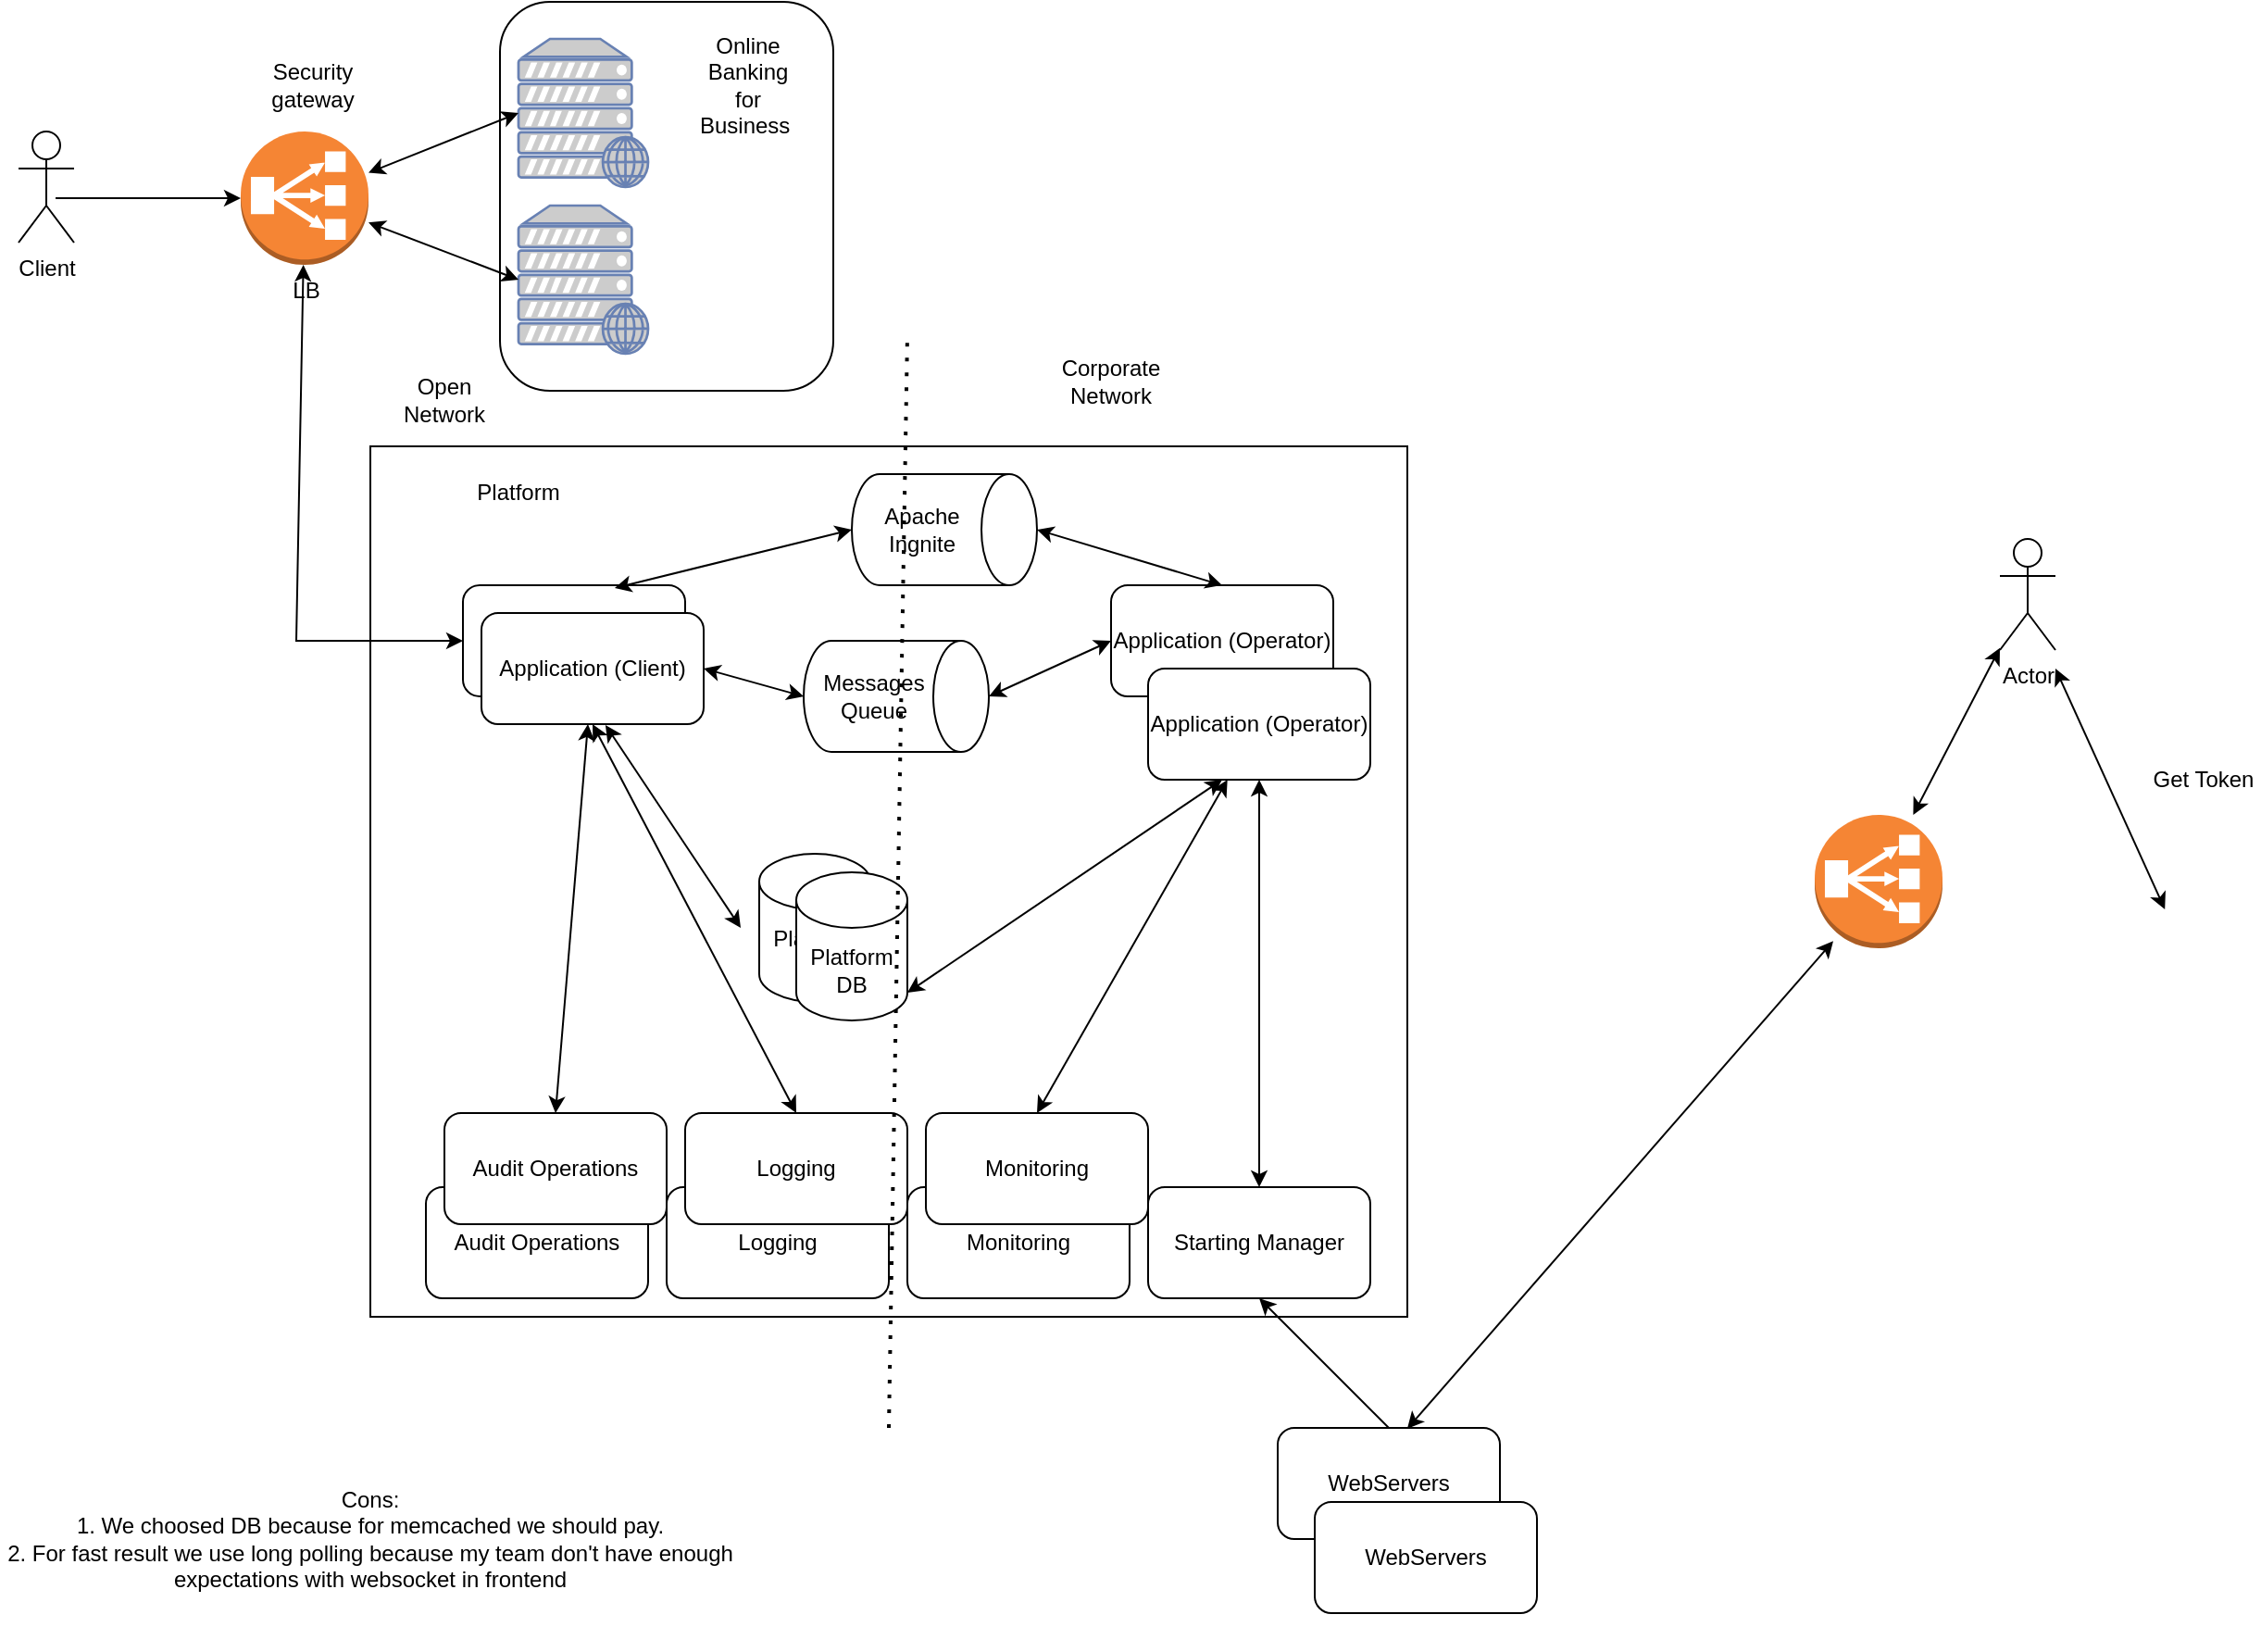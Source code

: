 <mxfile version="18.0.3" type="github"><diagram id="IJcPbvqN_5tJXm0ajkGB" name="Page-1"><mxGraphModel dx="1298" dy="756" grid="1" gridSize="10" guides="1" tooltips="1" connect="1" arrows="1" fold="1" page="1" pageScale="1" pageWidth="827" pageHeight="1169" math="0" shadow="0"><root><mxCell id="0"/><mxCell id="1" parent="0"/><mxCell id="iYBUeNaVn1IIWf48mAUe-12" value="" style="rounded=1;whiteSpace=wrap;html=1;" vertex="1" parent="1"><mxGeometry x="310" y="240" width="180" height="210" as="geometry"/></mxCell><mxCell id="iYBUeNaVn1IIWf48mAUe-1" value="Client" style="shape=umlActor;verticalLabelPosition=bottom;verticalAlign=top;html=1;outlineConnect=0;" vertex="1" parent="1"><mxGeometry x="50" y="310" width="30" height="60" as="geometry"/></mxCell><mxCell id="iYBUeNaVn1IIWf48mAUe-4" value="LB" style="outlineConnect=0;dashed=0;verticalLabelPosition=bottom;verticalAlign=top;align=center;html=1;shape=mxgraph.aws3.classic_load_balancer;fillColor=#F58534;gradientColor=none;" vertex="1" parent="1"><mxGeometry x="170" y="310" width="69" height="72" as="geometry"/></mxCell><mxCell id="iYBUeNaVn1IIWf48mAUe-5" value="" style="endArrow=classic;html=1;rounded=0;" edge="1" parent="1" target="iYBUeNaVn1IIWf48mAUe-4"><mxGeometry width="50" height="50" relative="1" as="geometry"><mxPoint x="70" y="346" as="sourcePoint"/><mxPoint x="440" y="280" as="targetPoint"/></mxGeometry></mxCell><mxCell id="iYBUeNaVn1IIWf48mAUe-7" value="" style="fontColor=#0066CC;verticalAlign=top;verticalLabelPosition=bottom;labelPosition=center;align=center;html=1;outlineConnect=0;fillColor=#CCCCCC;strokeColor=#6881B3;gradientColor=none;gradientDirection=north;strokeWidth=2;shape=mxgraph.networks.web_server;" vertex="1" parent="1"><mxGeometry x="320" y="260" width="70" height="80" as="geometry"/></mxCell><mxCell id="iYBUeNaVn1IIWf48mAUe-8" value="" style="fontColor=#0066CC;verticalAlign=top;verticalLabelPosition=bottom;labelPosition=center;align=center;html=1;outlineConnect=0;fillColor=#CCCCCC;strokeColor=#6881B3;gradientColor=none;gradientDirection=north;strokeWidth=2;shape=mxgraph.networks.web_server;" vertex="1" parent="1"><mxGeometry x="320" y="350" width="70" height="80" as="geometry"/></mxCell><mxCell id="iYBUeNaVn1IIWf48mAUe-10" value="" style="endArrow=classic;startArrow=classic;html=1;rounded=0;entryX=0;entryY=0.5;entryDx=0;entryDy=0;entryPerimeter=0;" edge="1" parent="1" source="iYBUeNaVn1IIWf48mAUe-4" target="iYBUeNaVn1IIWf48mAUe-7"><mxGeometry width="50" height="50" relative="1" as="geometry"><mxPoint x="390" y="330" as="sourcePoint"/><mxPoint x="440" y="280" as="targetPoint"/></mxGeometry></mxCell><mxCell id="iYBUeNaVn1IIWf48mAUe-11" value="" style="endArrow=classic;startArrow=classic;html=1;rounded=0;entryX=0;entryY=0.5;entryDx=0;entryDy=0;entryPerimeter=0;" edge="1" parent="1" source="iYBUeNaVn1IIWf48mAUe-4" target="iYBUeNaVn1IIWf48mAUe-8"><mxGeometry width="50" height="50" relative="1" as="geometry"><mxPoint x="249" y="342.26" as="sourcePoint"/><mxPoint x="330" y="310" as="targetPoint"/></mxGeometry></mxCell><mxCell id="iYBUeNaVn1IIWf48mAUe-13" value="Online Banking for Business&amp;nbsp;" style="text;html=1;strokeColor=none;fillColor=none;align=center;verticalAlign=middle;whiteSpace=wrap;rounded=0;" vertex="1" parent="1"><mxGeometry x="414" y="270" width="60" height="30" as="geometry"/></mxCell><mxCell id="iYBUeNaVn1IIWf48mAUe-14" value="" style="rounded=0;whiteSpace=wrap;html=1;" vertex="1" parent="1"><mxGeometry x="240" y="480" width="560" height="470" as="geometry"/></mxCell><mxCell id="iYBUeNaVn1IIWf48mAUe-15" value="Platform" style="text;html=1;strokeColor=none;fillColor=none;align=center;verticalAlign=middle;whiteSpace=wrap;rounded=0;" vertex="1" parent="1"><mxGeometry x="290" y="490" width="60" height="30" as="geometry"/></mxCell><mxCell id="iYBUeNaVn1IIWf48mAUe-16" style="edgeStyle=orthogonalEdgeStyle;rounded=0;orthogonalLoop=1;jettySize=auto;html=1;exitX=0.5;exitY=1;exitDx=0;exitDy=0;" edge="1" parent="1" source="iYBUeNaVn1IIWf48mAUe-15" target="iYBUeNaVn1IIWf48mAUe-15"><mxGeometry relative="1" as="geometry"/></mxCell><mxCell id="iYBUeNaVn1IIWf48mAUe-17" value="Application (Client)" style="rounded=1;whiteSpace=wrap;html=1;" vertex="1" parent="1"><mxGeometry x="290" y="555" width="120" height="60" as="geometry"/></mxCell><mxCell id="iYBUeNaVn1IIWf48mAUe-18" value="Application (Client)" style="rounded=1;whiteSpace=wrap;html=1;" vertex="1" parent="1"><mxGeometry x="300" y="570" width="120" height="60" as="geometry"/></mxCell><mxCell id="iYBUeNaVn1IIWf48mAUe-19" value="" style="endArrow=classic;startArrow=classic;html=1;rounded=0;exitX=0;exitY=0.5;exitDx=0;exitDy=0;" edge="1" parent="1" source="iYBUeNaVn1IIWf48mAUe-17" target="iYBUeNaVn1IIWf48mAUe-4"><mxGeometry width="50" height="50" relative="1" as="geometry"><mxPoint x="570" y="580" as="sourcePoint"/><mxPoint x="620" y="530" as="targetPoint"/><Array as="points"><mxPoint x="200" y="585"/></Array></mxGeometry></mxCell><mxCell id="iYBUeNaVn1IIWf48mAUe-20" value="Application (Operator)" style="rounded=1;whiteSpace=wrap;html=1;" vertex="1" parent="1"><mxGeometry x="640" y="555" width="120" height="60" as="geometry"/></mxCell><mxCell id="iYBUeNaVn1IIWf48mAUe-21" value="Application (Operator)" style="rounded=1;whiteSpace=wrap;html=1;" vertex="1" parent="1"><mxGeometry x="660" y="600" width="120" height="60" as="geometry"/></mxCell><mxCell id="iYBUeNaVn1IIWf48mAUe-22" value="Messages Queue" style="shape=cylinder3;whiteSpace=wrap;html=1;boundedLbl=1;backgroundOutline=1;size=15;direction=south;" vertex="1" parent="1"><mxGeometry x="474" y="585" width="100" height="60" as="geometry"/></mxCell><mxCell id="iYBUeNaVn1IIWf48mAUe-23" value="" style="endArrow=classic;startArrow=classic;html=1;rounded=0;exitX=0.5;exitY=1;exitDx=0;exitDy=0;exitPerimeter=0;entryX=1;entryY=0.5;entryDx=0;entryDy=0;" edge="1" parent="1" source="iYBUeNaVn1IIWf48mAUe-22" target="iYBUeNaVn1IIWf48mAUe-18"><mxGeometry width="50" height="50" relative="1" as="geometry"><mxPoint x="570" y="570" as="sourcePoint"/><mxPoint x="620" y="520" as="targetPoint"/></mxGeometry></mxCell><mxCell id="iYBUeNaVn1IIWf48mAUe-24" value="" style="endArrow=classic;startArrow=classic;html=1;rounded=0;entryX=1;entryY=0.5;entryDx=0;entryDy=0;exitX=0;exitY=0.5;exitDx=0;exitDy=0;" edge="1" parent="1" source="iYBUeNaVn1IIWf48mAUe-20"><mxGeometry width="50" height="50" relative="1" as="geometry"><mxPoint x="628" y="630" as="sourcePoint"/><mxPoint x="574" y="615" as="targetPoint"/></mxGeometry></mxCell><mxCell id="iYBUeNaVn1IIWf48mAUe-25" value="Platform DB" style="shape=cylinder3;whiteSpace=wrap;html=1;boundedLbl=1;backgroundOutline=1;size=15;" vertex="1" parent="1"><mxGeometry x="450" y="700" width="60" height="80" as="geometry"/></mxCell><mxCell id="iYBUeNaVn1IIWf48mAUe-26" value="Platform DB" style="shape=cylinder3;whiteSpace=wrap;html=1;boundedLbl=1;backgroundOutline=1;size=15;" vertex="1" parent="1"><mxGeometry x="470" y="710" width="60" height="80" as="geometry"/></mxCell><mxCell id="iYBUeNaVn1IIWf48mAUe-28" value="" style="endArrow=classic;startArrow=classic;html=1;rounded=0;exitX=0;exitY=0.5;exitDx=0;exitDy=0;entryX=0.558;entryY=1.008;entryDx=0;entryDy=0;entryPerimeter=0;" edge="1" parent="1" target="iYBUeNaVn1IIWf48mAUe-18"><mxGeometry width="50" height="50" relative="1" as="geometry"><mxPoint x="440" y="740" as="sourcePoint"/><mxPoint x="620" y="510" as="targetPoint"/></mxGeometry></mxCell><mxCell id="iYBUeNaVn1IIWf48mAUe-35" value="" style="endArrow=classic;startArrow=classic;html=1;rounded=0;exitX=1;exitY=1;exitDx=0;exitDy=-15;entryX=0.558;entryY=1.008;entryDx=0;entryDy=0;entryPerimeter=0;exitPerimeter=0;" edge="1" parent="1" source="iYBUeNaVn1IIWf48mAUe-26"><mxGeometry width="50" height="50" relative="1" as="geometry"><mxPoint x="773.04" y="769.52" as="sourcePoint"/><mxPoint x="700" y="660" as="targetPoint"/></mxGeometry></mxCell><mxCell id="iYBUeNaVn1IIWf48mAUe-36" value="Audit Operations" style="rounded=1;whiteSpace=wrap;html=1;" vertex="1" parent="1"><mxGeometry x="270" y="880" width="120" height="60" as="geometry"/></mxCell><mxCell id="iYBUeNaVn1IIWf48mAUe-37" value="Logging" style="rounded=1;whiteSpace=wrap;html=1;" vertex="1" parent="1"><mxGeometry x="400" y="880" width="120" height="60" as="geometry"/></mxCell><mxCell id="iYBUeNaVn1IIWf48mAUe-38" value="Monitoring" style="rounded=1;whiteSpace=wrap;html=1;" vertex="1" parent="1"><mxGeometry x="530" y="880" width="120" height="60" as="geometry"/></mxCell><mxCell id="iYBUeNaVn1IIWf48mAUe-39" value="Starting Manager" style="rounded=1;whiteSpace=wrap;html=1;" vertex="1" parent="1"><mxGeometry x="660" y="880" width="120" height="60" as="geometry"/></mxCell><mxCell id="iYBUeNaVn1IIWf48mAUe-40" value="Apache Ingnite" style="shape=cylinder3;whiteSpace=wrap;html=1;boundedLbl=1;backgroundOutline=1;size=15;direction=south;" vertex="1" parent="1"><mxGeometry x="500" y="495" width="100" height="60" as="geometry"/></mxCell><mxCell id="iYBUeNaVn1IIWf48mAUe-41" value="" style="endArrow=classic;startArrow=classic;html=1;rounded=0;exitX=0.5;exitY=1;exitDx=0;exitDy=0;exitPerimeter=0;entryX=0.683;entryY=0.025;entryDx=0;entryDy=0;entryPerimeter=0;" edge="1" parent="1" source="iYBUeNaVn1IIWf48mAUe-40" target="iYBUeNaVn1IIWf48mAUe-17"><mxGeometry width="50" height="50" relative="1" as="geometry"><mxPoint x="484" y="625" as="sourcePoint"/><mxPoint x="430" y="610" as="targetPoint"/></mxGeometry></mxCell><mxCell id="iYBUeNaVn1IIWf48mAUe-42" value="" style="endArrow=classic;startArrow=classic;html=1;rounded=0;exitX=0.5;exitY=0;exitDx=0;exitDy=0;entryX=0.5;entryY=0;entryDx=0;entryDy=0;entryPerimeter=0;" edge="1" parent="1" source="iYBUeNaVn1IIWf48mAUe-20" target="iYBUeNaVn1IIWf48mAUe-40"><mxGeometry width="50" height="50" relative="1" as="geometry"><mxPoint x="510" y="535" as="sourcePoint"/><mxPoint x="381.96" y="566.5" as="targetPoint"/></mxGeometry></mxCell><mxCell id="iYBUeNaVn1IIWf48mAUe-44" value="WebServers" style="rounded=1;whiteSpace=wrap;html=1;" vertex="1" parent="1"><mxGeometry x="730" y="1010" width="120" height="60" as="geometry"/></mxCell><mxCell id="iYBUeNaVn1IIWf48mAUe-45" value="" style="endArrow=classic;html=1;rounded=0;entryX=0.583;entryY=0.008;entryDx=0;entryDy=0;entryPerimeter=0;startArrow=classic;startFill=1;" edge="1" parent="1" target="iYBUeNaVn1IIWf48mAUe-44"><mxGeometry width="50" height="50" relative="1" as="geometry"><mxPoint x="1030" y="747.169" as="sourcePoint"/><mxPoint x="1040" y="780" as="targetPoint"/></mxGeometry></mxCell><mxCell id="iYBUeNaVn1IIWf48mAUe-46" value="" style="endArrow=classic;html=1;rounded=0;exitX=0.5;exitY=0;exitDx=0;exitDy=0;entryX=0.5;entryY=1;entryDx=0;entryDy=0;" edge="1" parent="1" source="iYBUeNaVn1IIWf48mAUe-44" target="iYBUeNaVn1IIWf48mAUe-39"><mxGeometry width="50" height="50" relative="1" as="geometry"><mxPoint x="740" y="840" as="sourcePoint"/><mxPoint x="790" y="790" as="targetPoint"/></mxGeometry></mxCell><mxCell id="iYBUeNaVn1IIWf48mAUe-47" value="" style="endArrow=classic;html=1;rounded=0;exitX=0.5;exitY=0;exitDx=0;exitDy=0;startArrow=classic;startFill=1;" edge="1" parent="1" source="iYBUeNaVn1IIWf48mAUe-39" target="iYBUeNaVn1IIWf48mAUe-21"><mxGeometry width="50" height="50" relative="1" as="geometry"><mxPoint x="740" y="840" as="sourcePoint"/><mxPoint x="790" y="790" as="targetPoint"/></mxGeometry></mxCell><mxCell id="iYBUeNaVn1IIWf48mAUe-48" value="Audit Operations" style="rounded=1;whiteSpace=wrap;html=1;" vertex="1" parent="1"><mxGeometry x="280" y="840" width="120" height="60" as="geometry"/></mxCell><mxCell id="iYBUeNaVn1IIWf48mAUe-49" value="Logging" style="rounded=1;whiteSpace=wrap;html=1;" vertex="1" parent="1"><mxGeometry x="410" y="840" width="120" height="60" as="geometry"/></mxCell><mxCell id="iYBUeNaVn1IIWf48mAUe-50" value="Monitoring" style="rounded=1;whiteSpace=wrap;html=1;" vertex="1" parent="1"><mxGeometry x="540" y="840" width="120" height="60" as="geometry"/></mxCell><mxCell id="iYBUeNaVn1IIWf48mAUe-52" value="" style="endArrow=classic;startArrow=classic;html=1;rounded=0;exitX=0.5;exitY=0;exitDx=0;exitDy=0;" edge="1" parent="1" source="iYBUeNaVn1IIWf48mAUe-50" target="iYBUeNaVn1IIWf48mAUe-21"><mxGeometry width="50" height="50" relative="1" as="geometry"><mxPoint x="890" y="900" as="sourcePoint"/><mxPoint x="940" y="850" as="targetPoint"/></mxGeometry></mxCell><mxCell id="iYBUeNaVn1IIWf48mAUe-53" value="" style="endArrow=classic;startArrow=classic;html=1;rounded=0;exitX=0.5;exitY=0;exitDx=0;exitDy=0;entryX=0.5;entryY=1;entryDx=0;entryDy=0;" edge="1" parent="1" source="iYBUeNaVn1IIWf48mAUe-49" target="iYBUeNaVn1IIWf48mAUe-18"><mxGeometry width="50" height="50" relative="1" as="geometry"><mxPoint x="890" y="900" as="sourcePoint"/><mxPoint x="940" y="850" as="targetPoint"/></mxGeometry></mxCell><mxCell id="iYBUeNaVn1IIWf48mAUe-54" value="" style="endArrow=classic;startArrow=classic;html=1;rounded=0;exitX=0.5;exitY=0;exitDx=0;exitDy=0;" edge="1" parent="1" source="iYBUeNaVn1IIWf48mAUe-48" target="iYBUeNaVn1IIWf48mAUe-18"><mxGeometry width="50" height="50" relative="1" as="geometry"><mxPoint x="890" y="900" as="sourcePoint"/><mxPoint x="940" y="850" as="targetPoint"/></mxGeometry></mxCell><mxCell id="iYBUeNaVn1IIWf48mAUe-55" value="" style="endArrow=none;dashed=1;html=1;dashPattern=1 3;strokeWidth=2;rounded=0;" edge="1" parent="1"><mxGeometry width="50" height="50" relative="1" as="geometry"><mxPoint x="520" y="1010" as="sourcePoint"/><mxPoint x="530" y="420" as="targetPoint"/></mxGeometry></mxCell><mxCell id="iYBUeNaVn1IIWf48mAUe-56" value="Corporate Network" style="text;html=1;strokeColor=none;fillColor=none;align=center;verticalAlign=middle;whiteSpace=wrap;rounded=0;" vertex="1" parent="1"><mxGeometry x="610" y="430" width="60" height="30" as="geometry"/></mxCell><mxCell id="iYBUeNaVn1IIWf48mAUe-57" value="Open Network" style="text;html=1;strokeColor=none;fillColor=none;align=center;verticalAlign=middle;whiteSpace=wrap;rounded=0;" vertex="1" parent="1"><mxGeometry x="250" y="440" width="60" height="30" as="geometry"/></mxCell><mxCell id="iYBUeNaVn1IIWf48mAUe-58" value="Actor" style="shape=umlActor;verticalLabelPosition=bottom;verticalAlign=top;html=1;outlineConnect=0;rounded=0;" vertex="1" parent="1"><mxGeometry x="1120" y="530" width="30" height="60" as="geometry"/></mxCell><mxCell id="iYBUeNaVn1IIWf48mAUe-60" value="" style="outlineConnect=0;dashed=0;verticalLabelPosition=bottom;verticalAlign=top;align=center;html=1;shape=mxgraph.aws3.classic_load_balancer;fillColor=#F58534;gradientColor=none;rounded=0;" vertex="1" parent="1"><mxGeometry x="1020" y="679" width="69" height="72" as="geometry"/></mxCell><mxCell id="iYBUeNaVn1IIWf48mAUe-63" value="" style="endArrow=classic;html=1;rounded=0;startArrow=classic;startFill=1;" edge="1" parent="1" source="iYBUeNaVn1IIWf48mAUe-58" target="iYBUeNaVn1IIWf48mAUe-60"><mxGeometry width="50" height="50" relative="1" as="geometry"><mxPoint x="910" y="850" as="sourcePoint"/><mxPoint x="960" y="800" as="targetPoint"/></mxGeometry></mxCell><mxCell id="iYBUeNaVn1IIWf48mAUe-64" value="WebServers" style="rounded=1;whiteSpace=wrap;html=1;" vertex="1" parent="1"><mxGeometry x="750" y="1050" width="120" height="60" as="geometry"/></mxCell><mxCell id="iYBUeNaVn1IIWf48mAUe-65" value="" style="shape=image;html=1;verticalAlign=top;verticalLabelPosition=bottom;labelBackgroundColor=#ffffff;imageAspect=0;aspect=fixed;image=https://cdn1.iconfinder.com/data/icons/user-interface-flat-5/32/Lock_locked_login_padlock_ui_user_interface_app-128.png;rounded=0;" vertex="1" parent="1"><mxGeometry x="1190" y="730" width="70" height="70" as="geometry"/></mxCell><mxCell id="iYBUeNaVn1IIWf48mAUe-66" value="" style="endArrow=classic;html=1;rounded=0;startArrow=classic;startFill=1;" edge="1" parent="1" target="iYBUeNaVn1IIWf48mAUe-65"><mxGeometry width="50" height="50" relative="1" as="geometry"><mxPoint x="1150" y="600" as="sourcePoint"/><mxPoint x="960" y="800" as="targetPoint"/></mxGeometry></mxCell><mxCell id="iYBUeNaVn1IIWf48mAUe-67" value="Get Token" style="text;html=1;strokeColor=none;fillColor=none;align=center;verticalAlign=middle;whiteSpace=wrap;rounded=0;" vertex="1" parent="1"><mxGeometry x="1200" y="645" width="60" height="30" as="geometry"/></mxCell><mxCell id="iYBUeNaVn1IIWf48mAUe-68" value="Cons:&lt;br&gt;1. We choosed DB because for memcached we should pay.&lt;br&gt;2. For fast result we use long polling because my team don't have enough expectations with websocket in frontend" style="text;html=1;strokeColor=none;fillColor=none;align=center;verticalAlign=middle;whiteSpace=wrap;rounded=0;" vertex="1" parent="1"><mxGeometry x="40" y="1010" width="400" height="120" as="geometry"/></mxCell><mxCell id="iYBUeNaVn1IIWf48mAUe-69" value="Security gateway" style="text;html=1;strokeColor=none;fillColor=none;align=center;verticalAlign=middle;whiteSpace=wrap;rounded=0;" vertex="1" parent="1"><mxGeometry x="179" y="270" width="60" height="30" as="geometry"/></mxCell></root></mxGraphModel></diagram></mxfile>